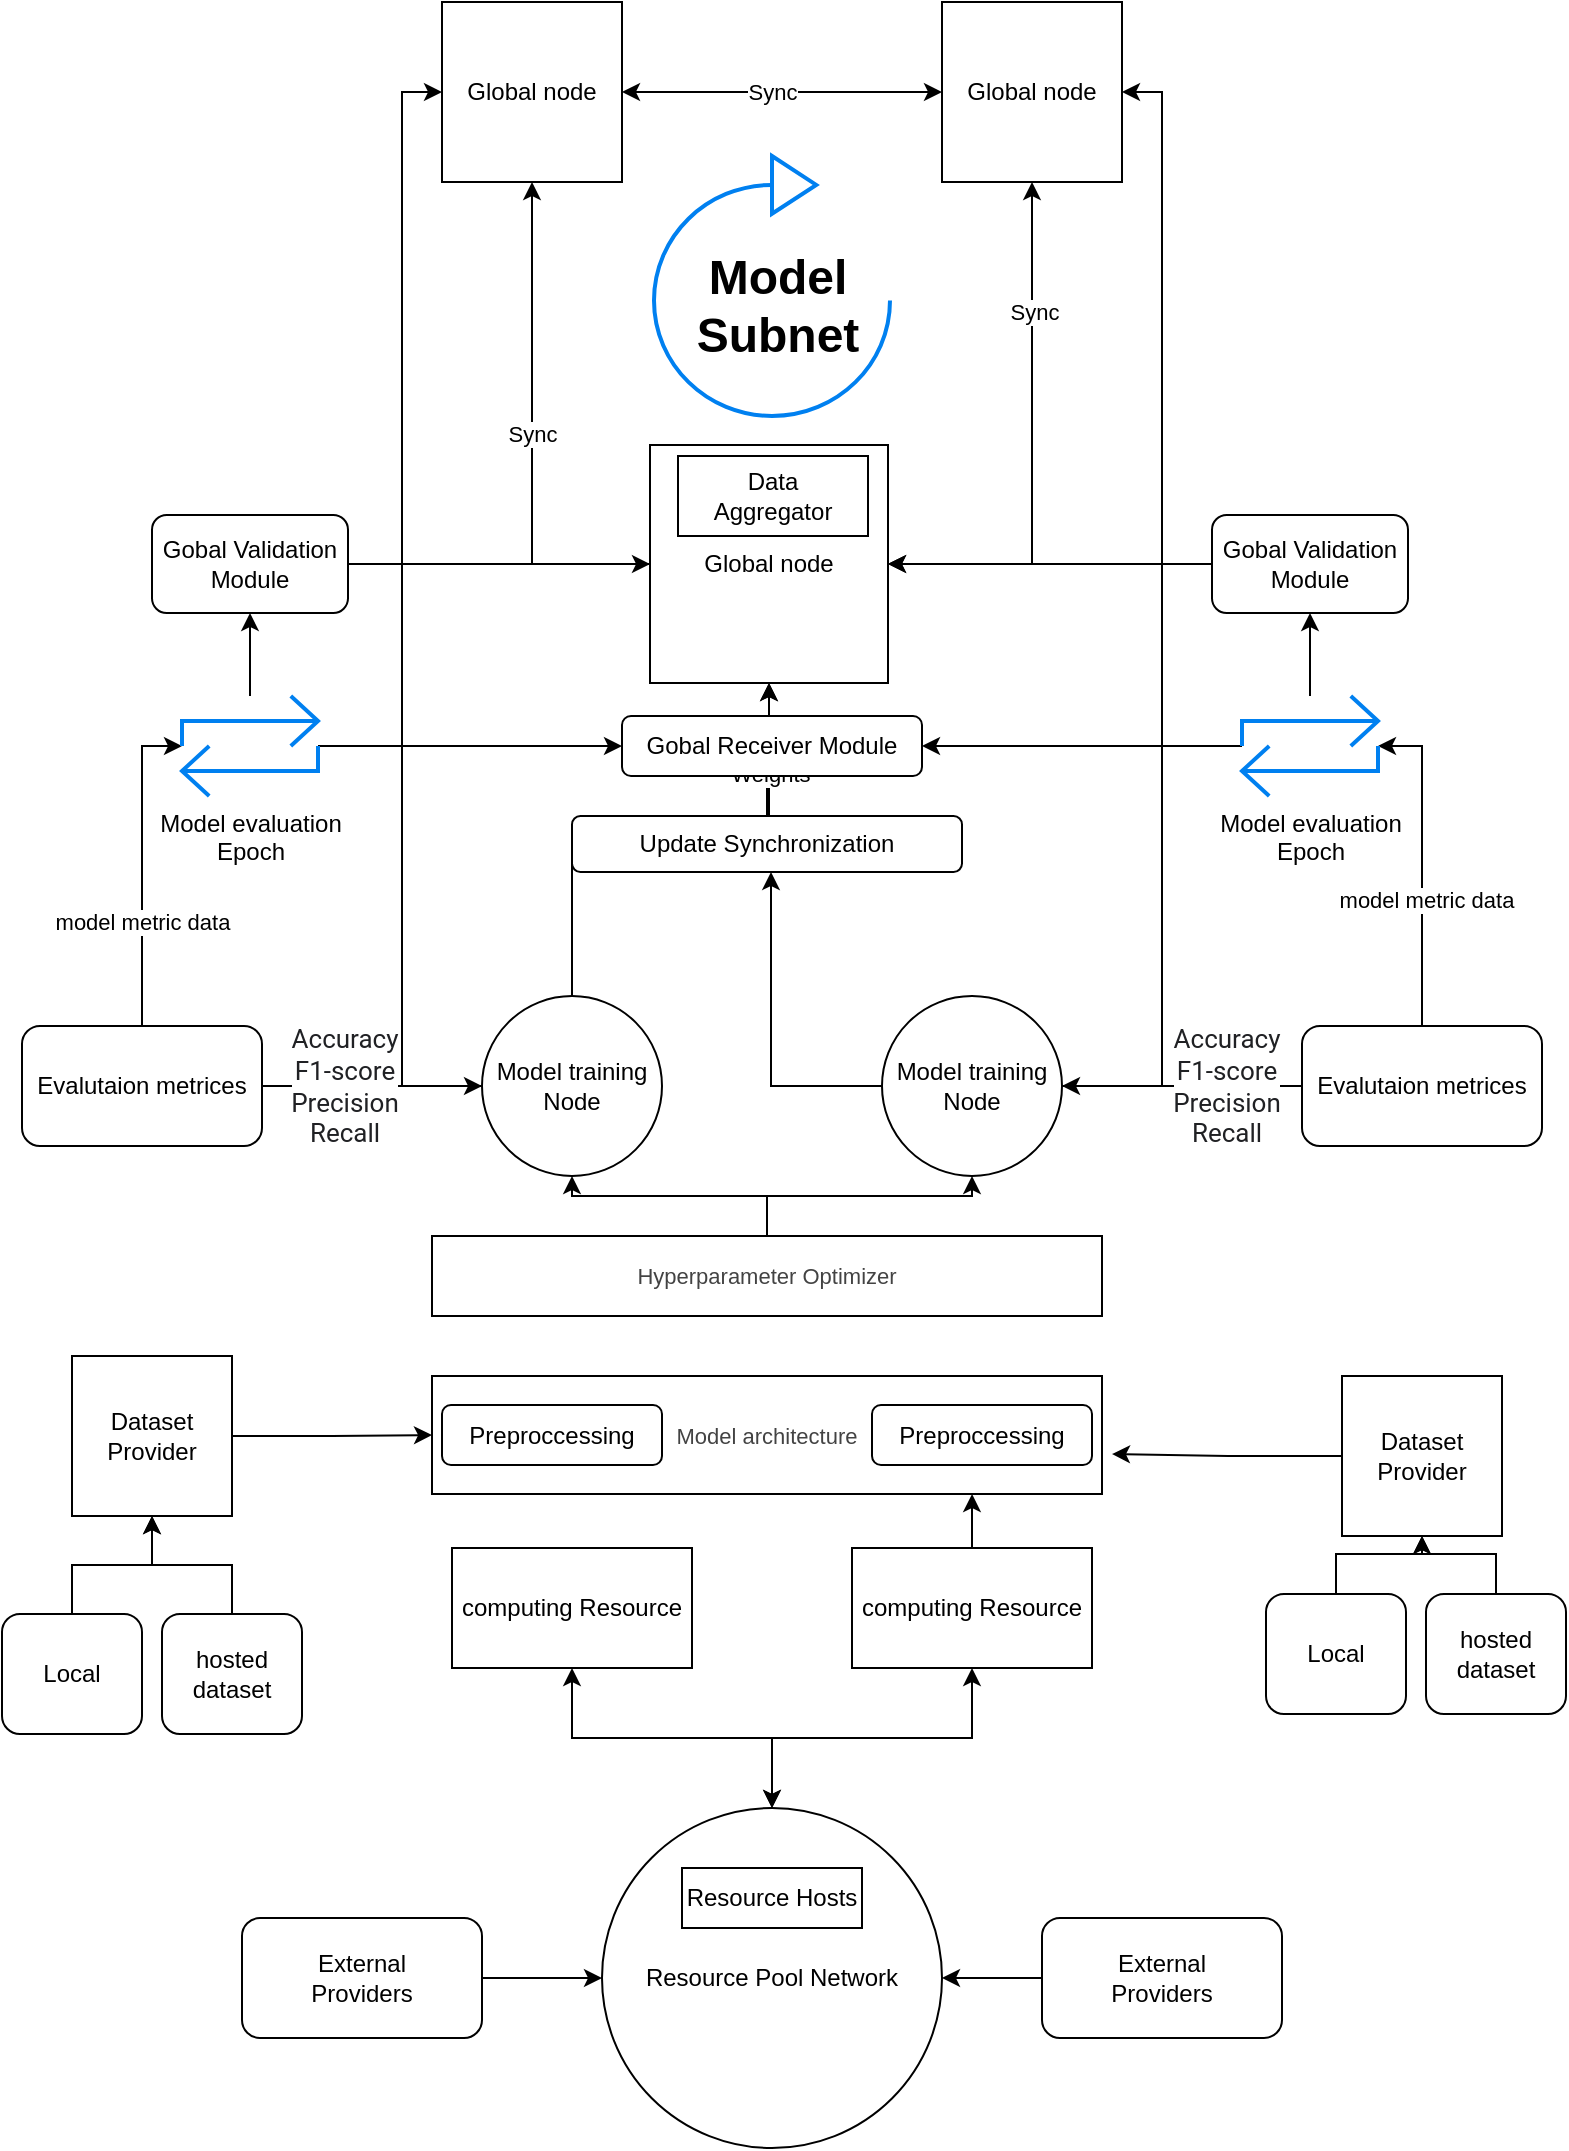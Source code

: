 <mxfile version="24.7.17">
  <diagram name="Page-1" id="ncs8VlS2n46850DcymfN">
    <mxGraphModel dx="1872" dy="948" grid="1" gridSize="10" guides="1" tooltips="1" connect="1" arrows="1" fold="1" page="1" pageScale="1" pageWidth="850" pageHeight="1100" math="0" shadow="0">
      <root>
        <mxCell id="0" />
        <mxCell id="1" parent="0" />
        <mxCell id="263Iciea_L3yjGNQv3Hv-1" style="edgeStyle=orthogonalEdgeStyle;rounded=0;orthogonalLoop=1;jettySize=auto;html=1;" edge="1" parent="1" source="263Iciea_L3yjGNQv3Hv-2">
          <mxGeometry relative="1" as="geometry">
            <mxPoint x="200.0" y="354" as="targetPoint" />
          </mxGeometry>
        </mxCell>
        <mxCell id="263Iciea_L3yjGNQv3Hv-2" value="Global node" style="whiteSpace=wrap;html=1;aspect=fixed;" vertex="1" parent="1">
          <mxGeometry x="364" y="294.5" width="119" height="119" as="geometry" />
        </mxCell>
        <mxCell id="263Iciea_L3yjGNQv3Hv-3" style="edgeStyle=orthogonalEdgeStyle;rounded=0;orthogonalLoop=1;jettySize=auto;html=1;entryX=1;entryY=0.5;entryDx=0;entryDy=0;startArrow=classic;startFill=1;" edge="1" parent="1" source="263Iciea_L3yjGNQv3Hv-4" target="263Iciea_L3yjGNQv3Hv-2">
          <mxGeometry relative="1" as="geometry">
            <Array as="points">
              <mxPoint x="555" y="354" />
            </Array>
          </mxGeometry>
        </mxCell>
        <mxCell id="263Iciea_L3yjGNQv3Hv-4" value="Global node" style="whiteSpace=wrap;html=1;aspect=fixed;" vertex="1" parent="1">
          <mxGeometry x="510" y="73" width="90" height="90" as="geometry" />
        </mxCell>
        <mxCell id="263Iciea_L3yjGNQv3Hv-5" style="edgeStyle=orthogonalEdgeStyle;rounded=0;orthogonalLoop=1;jettySize=auto;html=1;entryX=0;entryY=0.5;entryDx=0;entryDy=0;startArrow=classic;startFill=1;" edge="1" parent="1" source="263Iciea_L3yjGNQv3Hv-8" target="263Iciea_L3yjGNQv3Hv-2">
          <mxGeometry relative="1" as="geometry">
            <Array as="points">
              <mxPoint x="305" y="354" />
            </Array>
          </mxGeometry>
        </mxCell>
        <mxCell id="263Iciea_L3yjGNQv3Hv-6" style="edgeStyle=orthogonalEdgeStyle;rounded=0;orthogonalLoop=1;jettySize=auto;html=1;startArrow=classic;startFill=1;" edge="1" parent="1" source="263Iciea_L3yjGNQv3Hv-8" target="263Iciea_L3yjGNQv3Hv-4">
          <mxGeometry relative="1" as="geometry" />
        </mxCell>
        <mxCell id="263Iciea_L3yjGNQv3Hv-7" value="Sync" style="edgeLabel;html=1;align=center;verticalAlign=middle;resizable=0;points=[];" vertex="1" connectable="0" parent="263Iciea_L3yjGNQv3Hv-6">
          <mxGeometry x="0.082" y="4" relative="1" as="geometry">
            <mxPoint x="-12" y="4" as="offset" />
          </mxGeometry>
        </mxCell>
        <mxCell id="263Iciea_L3yjGNQv3Hv-8" value="Global node" style="whiteSpace=wrap;html=1;aspect=fixed;" vertex="1" parent="1">
          <mxGeometry x="260" y="73" width="90" height="90" as="geometry" />
        </mxCell>
        <mxCell id="263Iciea_L3yjGNQv3Hv-9" value="&lt;h1 style=&quot;margin-top: 0px;&quot;&gt;Model Subnet&lt;/h1&gt;" style="text;html=1;whiteSpace=wrap;overflow=hidden;rounded=0;align=center;" vertex="1" parent="1">
          <mxGeometry x="373" y="190" width="110" height="70" as="geometry" />
        </mxCell>
        <mxCell id="263Iciea_L3yjGNQv3Hv-10" value="Sync" style="edgeLabel;html=1;align=center;verticalAlign=middle;resizable=0;points=[];" vertex="1" connectable="0" parent="1">
          <mxGeometry x="440" y="143" as="geometry">
            <mxPoint x="116" y="85" as="offset" />
          </mxGeometry>
        </mxCell>
        <mxCell id="263Iciea_L3yjGNQv3Hv-11" value="Sync" style="edgeLabel;html=1;align=center;verticalAlign=middle;resizable=0;points=[];" vertex="1" connectable="0" parent="1">
          <mxGeometry x="305" y="289" as="geometry" />
        </mxCell>
        <mxCell id="263Iciea_L3yjGNQv3Hv-12" style="edgeStyle=orthogonalEdgeStyle;rounded=0;orthogonalLoop=1;jettySize=auto;html=1;" edge="1" parent="1" source="263Iciea_L3yjGNQv3Hv-14" target="263Iciea_L3yjGNQv3Hv-2">
          <mxGeometry relative="1" as="geometry" />
        </mxCell>
        <mxCell id="263Iciea_L3yjGNQv3Hv-13" style="edgeStyle=orthogonalEdgeStyle;rounded=0;orthogonalLoop=1;jettySize=auto;html=1;entryX=0;entryY=0.5;entryDx=0;entryDy=0;" edge="1" parent="1" source="263Iciea_L3yjGNQv3Hv-14" target="263Iciea_L3yjGNQv3Hv-8">
          <mxGeometry relative="1" as="geometry">
            <Array as="points">
              <mxPoint x="240" y="615" />
              <mxPoint x="240" y="118" />
            </Array>
          </mxGeometry>
        </mxCell>
        <mxCell id="263Iciea_L3yjGNQv3Hv-14" value="Model training&lt;div&gt;Node&lt;/div&gt;" style="ellipse;whiteSpace=wrap;html=1;aspect=fixed;" vertex="1" parent="1">
          <mxGeometry x="280" y="570" width="90" height="90" as="geometry" />
        </mxCell>
        <mxCell id="263Iciea_L3yjGNQv3Hv-15" style="edgeStyle=orthogonalEdgeStyle;rounded=0;orthogonalLoop=1;jettySize=auto;html=1;entryX=0.5;entryY=1;entryDx=0;entryDy=0;" edge="1" parent="1" source="263Iciea_L3yjGNQv3Hv-52" target="263Iciea_L3yjGNQv3Hv-2">
          <mxGeometry relative="1" as="geometry" />
        </mxCell>
        <mxCell id="263Iciea_L3yjGNQv3Hv-16" value="Weights" style="edgeLabel;html=1;align=center;verticalAlign=middle;resizable=0;points=[];" vertex="1" connectable="0" parent="263Iciea_L3yjGNQv3Hv-15">
          <mxGeometry x="0.742" relative="1" as="geometry">
            <mxPoint y="37" as="offset" />
          </mxGeometry>
        </mxCell>
        <mxCell id="263Iciea_L3yjGNQv3Hv-17" style="edgeStyle=orthogonalEdgeStyle;rounded=0;orthogonalLoop=1;jettySize=auto;html=1;entryX=1;entryY=0.5;entryDx=0;entryDy=0;" edge="1" parent="1" source="263Iciea_L3yjGNQv3Hv-19" target="263Iciea_L3yjGNQv3Hv-4">
          <mxGeometry relative="1" as="geometry">
            <Array as="points">
              <mxPoint x="620" y="615" />
              <mxPoint x="620" y="118" />
            </Array>
          </mxGeometry>
        </mxCell>
        <mxCell id="263Iciea_L3yjGNQv3Hv-18" style="edgeStyle=orthogonalEdgeStyle;rounded=0;orthogonalLoop=1;jettySize=auto;html=1;entryX=0.5;entryY=1;entryDx=0;entryDy=0;" edge="1" parent="1">
          <mxGeometry relative="1" as="geometry">
            <mxPoint x="482" y="615" as="sourcePoint" />
            <mxPoint x="424.5" y="508" as="targetPoint" />
            <Array as="points">
              <mxPoint x="425" y="615" />
            </Array>
          </mxGeometry>
        </mxCell>
        <mxCell id="263Iciea_L3yjGNQv3Hv-19" value="Model training&lt;div&gt;Node&lt;/div&gt;" style="ellipse;whiteSpace=wrap;html=1;aspect=fixed;" vertex="1" parent="1">
          <mxGeometry x="480" y="570" width="90" height="90" as="geometry" />
        </mxCell>
        <mxCell id="263Iciea_L3yjGNQv3Hv-20" value="computing Resource" style="rounded=0;whiteSpace=wrap;html=1;" vertex="1" parent="1">
          <mxGeometry x="265" y="846" width="120" height="60" as="geometry" />
        </mxCell>
        <mxCell id="263Iciea_L3yjGNQv3Hv-21" value="computing Resource" style="rounded=0;whiteSpace=wrap;html=1;" vertex="1" parent="1">
          <mxGeometry x="465" y="846" width="120" height="60" as="geometry" />
        </mxCell>
        <mxCell id="263Iciea_L3yjGNQv3Hv-22" style="edgeStyle=orthogonalEdgeStyle;rounded=0;orthogonalLoop=1;jettySize=auto;html=1;entryX=0.5;entryY=1;entryDx=0;entryDy=0;startArrow=classic;startFill=1;" edge="1" parent="1" source="263Iciea_L3yjGNQv3Hv-24" target="263Iciea_L3yjGNQv3Hv-21">
          <mxGeometry relative="1" as="geometry" />
        </mxCell>
        <mxCell id="263Iciea_L3yjGNQv3Hv-23" style="edgeStyle=orthogonalEdgeStyle;rounded=0;orthogonalLoop=1;jettySize=auto;html=1;entryX=0.5;entryY=1;entryDx=0;entryDy=0;startArrow=classic;startFill=1;" edge="1" parent="1" source="263Iciea_L3yjGNQv3Hv-24" target="263Iciea_L3yjGNQv3Hv-20">
          <mxGeometry relative="1" as="geometry" />
        </mxCell>
        <mxCell id="263Iciea_L3yjGNQv3Hv-24" value="Resource Pool Network" style="ellipse;whiteSpace=wrap;html=1;aspect=fixed;" vertex="1" parent="1">
          <mxGeometry x="340" y="976" width="170" height="170" as="geometry" />
        </mxCell>
        <mxCell id="263Iciea_L3yjGNQv3Hv-25" value="" style="edgeStyle=orthogonalEdgeStyle;rounded=0;orthogonalLoop=1;jettySize=auto;html=1;" edge="1" parent="1" source="263Iciea_L3yjGNQv3Hv-26" target="263Iciea_L3yjGNQv3Hv-24">
          <mxGeometry relative="1" as="geometry" />
        </mxCell>
        <mxCell id="263Iciea_L3yjGNQv3Hv-26" value="External &lt;br&gt;Providers" style="rounded=1;whiteSpace=wrap;html=1;" vertex="1" parent="1">
          <mxGeometry x="160" y="1031" width="120" height="60" as="geometry" />
        </mxCell>
        <mxCell id="263Iciea_L3yjGNQv3Hv-27" value="" style="edgeStyle=orthogonalEdgeStyle;rounded=0;orthogonalLoop=1;jettySize=auto;html=1;" edge="1" parent="1" source="263Iciea_L3yjGNQv3Hv-28" target="263Iciea_L3yjGNQv3Hv-24">
          <mxGeometry relative="1" as="geometry" />
        </mxCell>
        <mxCell id="263Iciea_L3yjGNQv3Hv-28" value="External&lt;br&gt;Providers" style="rounded=1;whiteSpace=wrap;html=1;" vertex="1" parent="1">
          <mxGeometry x="560" y="1031" width="120" height="60" as="geometry" />
        </mxCell>
        <mxCell id="263Iciea_L3yjGNQv3Hv-29" value="Resource Hosts" style="rounded=0;whiteSpace=wrap;html=1;" vertex="1" parent="1">
          <mxGeometry x="380" y="1006" width="90" height="30" as="geometry" />
        </mxCell>
        <mxCell id="263Iciea_L3yjGNQv3Hv-30" style="edgeStyle=orthogonalEdgeStyle;rounded=0;orthogonalLoop=1;jettySize=auto;html=1;entryX=0;entryY=0.5;entryDx=0;entryDy=0;" edge="1" parent="1" source="263Iciea_L3yjGNQv3Hv-32" target="263Iciea_L3yjGNQv3Hv-14">
          <mxGeometry relative="1" as="geometry" />
        </mxCell>
        <mxCell id="263Iciea_L3yjGNQv3Hv-31" value="&lt;div&gt;&lt;span style=&quot;color: rgb(32, 33, 36); font-family: Roboto, arial, sans-serif; font-size: 13px; text-align: left; white-space: pre-wrap;&quot;&gt;Accuracy&lt;br/&gt;F1-score&lt;br/&gt;Precision&lt;br/&gt;Recall&lt;/span&gt;&lt;br&gt;&lt;/div&gt;" style="edgeLabel;html=1;align=center;verticalAlign=middle;resizable=0;points=[];" vertex="1" connectable="0" parent="263Iciea_L3yjGNQv3Hv-30">
          <mxGeometry x="-0.23" y="-2" relative="1" as="geometry">
            <mxPoint x="-2" y="-2" as="offset" />
          </mxGeometry>
        </mxCell>
        <mxCell id="263Iciea_L3yjGNQv3Hv-32" value="Evalutaion metrices" style="rounded=1;whiteSpace=wrap;html=1;" vertex="1" parent="1">
          <mxGeometry x="50" y="585" width="120" height="60" as="geometry" />
        </mxCell>
        <mxCell id="263Iciea_L3yjGNQv3Hv-33" style="edgeStyle=orthogonalEdgeStyle;rounded=0;orthogonalLoop=1;jettySize=auto;html=1;entryX=1;entryY=0.5;entryDx=0;entryDy=0;" edge="1" parent="1" source="263Iciea_L3yjGNQv3Hv-36" target="263Iciea_L3yjGNQv3Hv-19">
          <mxGeometry relative="1" as="geometry" />
        </mxCell>
        <mxCell id="263Iciea_L3yjGNQv3Hv-34" value="&lt;span style=&quot;color: rgb(32, 33, 36); font-family: Roboto, arial, sans-serif; font-size: 13px; text-align: left; white-space: pre-wrap;&quot;&gt;Accuracy&lt;/span&gt;&lt;span style=&quot;color: rgb(32, 33, 36); font-family: Roboto, arial, sans-serif; font-size: 13px; text-align: left; white-space: pre-wrap;&quot;&gt;&lt;br/&gt;&lt;/span&gt;&lt;span style=&quot;color: rgb(32, 33, 36); font-family: Roboto, arial, sans-serif; font-size: 13px; text-align: left; white-space: pre-wrap;&quot;&gt;F1-score&lt;/span&gt;&lt;span style=&quot;color: rgb(32, 33, 36); font-family: Roboto, arial, sans-serif; font-size: 13px; text-align: left; white-space: pre-wrap;&quot;&gt;&lt;br/&gt;&lt;/span&gt;&lt;span style=&quot;color: rgb(32, 33, 36); font-family: Roboto, arial, sans-serif; font-size: 13px; text-align: left; white-space: pre-wrap;&quot;&gt;Precision&lt;/span&gt;&lt;span style=&quot;color: rgb(32, 33, 36); font-family: Roboto, arial, sans-serif; font-size: 13px; text-align: left; white-space: pre-wrap;&quot;&gt;&lt;br/&gt;&lt;/span&gt;&lt;span style=&quot;color: rgb(32, 33, 36); font-family: Roboto, arial, sans-serif; font-size: 13px; text-align: left; white-space: pre-wrap;&quot;&gt;Recall&lt;/span&gt;" style="edgeLabel;html=1;align=center;verticalAlign=middle;resizable=0;points=[];" vertex="1" connectable="0" parent="263Iciea_L3yjGNQv3Hv-33">
          <mxGeometry x="-0.369" relative="1" as="geometry">
            <mxPoint as="offset" />
          </mxGeometry>
        </mxCell>
        <mxCell id="263Iciea_L3yjGNQv3Hv-35" style="edgeStyle=orthogonalEdgeStyle;rounded=0;orthogonalLoop=1;jettySize=auto;html=1;entryX=1;entryY=0.5;entryDx=0;entryDy=0;" edge="1" parent="1" source="263Iciea_L3yjGNQv3Hv-59" target="263Iciea_L3yjGNQv3Hv-37">
          <mxGeometry relative="1" as="geometry">
            <Array as="points" />
          </mxGeometry>
        </mxCell>
        <mxCell id="263Iciea_L3yjGNQv3Hv-36" value="Evalutaion metrices" style="rounded=1;whiteSpace=wrap;html=1;" vertex="1" parent="1">
          <mxGeometry x="690" y="585" width="120" height="60" as="geometry" />
        </mxCell>
        <mxCell id="263Iciea_L3yjGNQv3Hv-37" value="Gobal Receiver Module" style="rounded=1;whiteSpace=wrap;html=1;" vertex="1" parent="1">
          <mxGeometry x="350" y="430" width="150" height="30" as="geometry" />
        </mxCell>
        <mxCell id="263Iciea_L3yjGNQv3Hv-38" value="&lt;span id=&quot;docs-internal-guid-6943a75f-7fff-e89c-d8d8-6e341c577ea2&quot;&gt;&lt;span style=&quot;font-family: Arial, sans-serif; color: rgb(67, 67, 67); background-color: transparent; font-variant-numeric: normal; font-variant-east-asian: normal; font-variant-alternates: normal; font-variant-position: normal; vertical-align: baseline; white-space-collapse: preserve;&quot;&gt;&lt;font style=&quot;font-size: 11px;&quot;&gt;Model architecture&lt;/font&gt;&lt;/span&gt;&lt;/span&gt;" style="rounded=0;whiteSpace=wrap;html=1;" vertex="1" parent="1">
          <mxGeometry x="255" y="760" width="335" height="59" as="geometry" />
        </mxCell>
        <mxCell id="263Iciea_L3yjGNQv3Hv-39" value="" style="edgeStyle=orthogonalEdgeStyle;rounded=0;orthogonalLoop=1;jettySize=auto;html=1;" edge="1" parent="1" source="263Iciea_L3yjGNQv3Hv-21">
          <mxGeometry relative="1" as="geometry">
            <mxPoint x="525" y="846" as="sourcePoint" />
            <mxPoint x="525.027" y="819" as="targetPoint" />
          </mxGeometry>
        </mxCell>
        <mxCell id="263Iciea_L3yjGNQv3Hv-40" value="" style="edgeStyle=orthogonalEdgeStyle;rounded=0;orthogonalLoop=1;jettySize=auto;html=1;" edge="1" parent="1" source="263Iciea_L3yjGNQv3Hv-41" target="263Iciea_L3yjGNQv3Hv-38">
          <mxGeometry relative="1" as="geometry" />
        </mxCell>
        <mxCell id="263Iciea_L3yjGNQv3Hv-41" value="Dataset&lt;br&gt;Provider" style="whiteSpace=wrap;html=1;aspect=fixed;" vertex="1" parent="1">
          <mxGeometry x="75" y="750" width="80" height="80" as="geometry" />
        </mxCell>
        <mxCell id="263Iciea_L3yjGNQv3Hv-42" value="" style="edgeStyle=orthogonalEdgeStyle;rounded=0;orthogonalLoop=1;jettySize=auto;html=1;" edge="1" parent="1" source="263Iciea_L3yjGNQv3Hv-43">
          <mxGeometry relative="1" as="geometry">
            <mxPoint x="595" y="799" as="targetPoint" />
          </mxGeometry>
        </mxCell>
        <mxCell id="263Iciea_L3yjGNQv3Hv-43" value="Dataset&lt;br&gt;Provider" style="whiteSpace=wrap;html=1;aspect=fixed;" vertex="1" parent="1">
          <mxGeometry x="710" y="760" width="80" height="80" as="geometry" />
        </mxCell>
        <mxCell id="263Iciea_L3yjGNQv3Hv-44" style="edgeStyle=orthogonalEdgeStyle;rounded=0;orthogonalLoop=1;jettySize=auto;html=1;entryX=0.5;entryY=1;entryDx=0;entryDy=0;" edge="1" parent="1" source="263Iciea_L3yjGNQv3Hv-45" target="263Iciea_L3yjGNQv3Hv-41">
          <mxGeometry relative="1" as="geometry" />
        </mxCell>
        <mxCell id="263Iciea_L3yjGNQv3Hv-45" value="Local" style="rounded=1;whiteSpace=wrap;html=1;" vertex="1" parent="1">
          <mxGeometry x="40" y="879" width="70" height="60" as="geometry" />
        </mxCell>
        <mxCell id="263Iciea_L3yjGNQv3Hv-46" style="edgeStyle=orthogonalEdgeStyle;rounded=0;orthogonalLoop=1;jettySize=auto;html=1;entryX=0.5;entryY=1;entryDx=0;entryDy=0;" edge="1" parent="1" source="263Iciea_L3yjGNQv3Hv-47" target="263Iciea_L3yjGNQv3Hv-41">
          <mxGeometry relative="1" as="geometry" />
        </mxCell>
        <mxCell id="263Iciea_L3yjGNQv3Hv-47" value="hosted dataset" style="rounded=1;whiteSpace=wrap;html=1;" vertex="1" parent="1">
          <mxGeometry x="120" y="879" width="70" height="60" as="geometry" />
        </mxCell>
        <mxCell id="263Iciea_L3yjGNQv3Hv-48" style="edgeStyle=orthogonalEdgeStyle;rounded=0;orthogonalLoop=1;jettySize=auto;html=1;" edge="1" parent="1" source="263Iciea_L3yjGNQv3Hv-49" target="263Iciea_L3yjGNQv3Hv-43">
          <mxGeometry relative="1" as="geometry" />
        </mxCell>
        <mxCell id="263Iciea_L3yjGNQv3Hv-49" value="Local" style="rounded=1;whiteSpace=wrap;html=1;" vertex="1" parent="1">
          <mxGeometry x="672" y="869" width="70" height="60" as="geometry" />
        </mxCell>
        <mxCell id="263Iciea_L3yjGNQv3Hv-50" style="edgeStyle=orthogonalEdgeStyle;rounded=0;orthogonalLoop=1;jettySize=auto;html=1;entryX=0.5;entryY=1;entryDx=0;entryDy=0;" edge="1" parent="1" source="263Iciea_L3yjGNQv3Hv-51" target="263Iciea_L3yjGNQv3Hv-43">
          <mxGeometry relative="1" as="geometry" />
        </mxCell>
        <mxCell id="263Iciea_L3yjGNQv3Hv-51" value="hosted dataset" style="rounded=1;whiteSpace=wrap;html=1;" vertex="1" parent="1">
          <mxGeometry x="752" y="869" width="70" height="60" as="geometry" />
        </mxCell>
        <mxCell id="263Iciea_L3yjGNQv3Hv-52" value="Update Synchronization" style="rounded=1;whiteSpace=wrap;html=1;" vertex="1" parent="1">
          <mxGeometry x="325" y="480" width="195" height="28" as="geometry" />
        </mxCell>
        <mxCell id="263Iciea_L3yjGNQv3Hv-53" style="edgeStyle=orthogonalEdgeStyle;rounded=0;orthogonalLoop=1;jettySize=auto;html=1;entryX=0.5;entryY=1;entryDx=0;entryDy=0;" edge="1" parent="1" source="263Iciea_L3yjGNQv3Hv-55" target="263Iciea_L3yjGNQv3Hv-14">
          <mxGeometry relative="1" as="geometry" />
        </mxCell>
        <mxCell id="263Iciea_L3yjGNQv3Hv-54" style="edgeStyle=orthogonalEdgeStyle;rounded=0;orthogonalLoop=1;jettySize=auto;html=1;entryX=0.5;entryY=1;entryDx=0;entryDy=0;" edge="1" parent="1" source="263Iciea_L3yjGNQv3Hv-55" target="263Iciea_L3yjGNQv3Hv-19">
          <mxGeometry relative="1" as="geometry" />
        </mxCell>
        <mxCell id="263Iciea_L3yjGNQv3Hv-55" value="&lt;span style=&quot;color: rgb(67, 67, 67); font-family: Arial, sans-serif; font-size: 11px; white-space-collapse: preserve;&quot;&gt;Hyperparameter Optimizer&lt;/span&gt;" style="rounded=0;whiteSpace=wrap;html=1;" vertex="1" parent="1">
          <mxGeometry x="255" y="690" width="335" height="40" as="geometry" />
        </mxCell>
        <mxCell id="263Iciea_L3yjGNQv3Hv-56" value="" style="edgeStyle=orthogonalEdgeStyle;rounded=0;orthogonalLoop=1;jettySize=auto;html=1;entryX=1;entryY=0.5;entryDx=0;entryDy=0;" edge="1" parent="1" source="263Iciea_L3yjGNQv3Hv-36" target="263Iciea_L3yjGNQv3Hv-59">
          <mxGeometry relative="1" as="geometry">
            <mxPoint x="750" y="585" as="sourcePoint" />
            <mxPoint x="500" y="445" as="targetPoint" />
            <Array as="points">
              <mxPoint x="750" y="445" />
            </Array>
          </mxGeometry>
        </mxCell>
        <mxCell id="263Iciea_L3yjGNQv3Hv-57" value="model metric data" style="edgeLabel;html=1;align=center;verticalAlign=middle;resizable=0;points=[];" vertex="1" connectable="0" parent="263Iciea_L3yjGNQv3Hv-56">
          <mxGeometry x="-0.218" y="-2" relative="1" as="geometry">
            <mxPoint as="offset" />
          </mxGeometry>
        </mxCell>
        <mxCell id="263Iciea_L3yjGNQv3Hv-58" value="" style="edgeStyle=orthogonalEdgeStyle;rounded=0;orthogonalLoop=1;jettySize=auto;html=1;" edge="1" parent="1" source="263Iciea_L3yjGNQv3Hv-59" target="263Iciea_L3yjGNQv3Hv-67">
          <mxGeometry relative="1" as="geometry" />
        </mxCell>
        <mxCell id="263Iciea_L3yjGNQv3Hv-59" value="Model evaluation &lt;br&gt;Epoch" style="html=1;verticalLabelPosition=bottom;align=center;labelBackgroundColor=#ffffff;verticalAlign=top;strokeWidth=2;strokeColor=#0080F0;shadow=0;dashed=0;shape=mxgraph.ios7.icons.repeat;pointerEvents=1" vertex="1" parent="1">
          <mxGeometry x="660" y="420" width="68" height="50" as="geometry" />
        </mxCell>
        <mxCell id="263Iciea_L3yjGNQv3Hv-60" value="" style="edgeStyle=orthogonalEdgeStyle;rounded=0;orthogonalLoop=1;jettySize=auto;html=1;entryX=0;entryY=0.5;entryDx=0;entryDy=0;" edge="1" parent="1" source="263Iciea_L3yjGNQv3Hv-32" target="263Iciea_L3yjGNQv3Hv-64">
          <mxGeometry relative="1" as="geometry">
            <mxPoint x="110" y="585" as="sourcePoint" />
            <mxPoint x="350" y="445" as="targetPoint" />
            <Array as="points" />
          </mxGeometry>
        </mxCell>
        <mxCell id="263Iciea_L3yjGNQv3Hv-61" value="model metric data" style="edgeLabel;html=1;align=center;verticalAlign=middle;resizable=0;points=[];" vertex="1" connectable="0" parent="263Iciea_L3yjGNQv3Hv-60">
          <mxGeometry x="-0.344" relative="1" as="geometry">
            <mxPoint as="offset" />
          </mxGeometry>
        </mxCell>
        <mxCell id="263Iciea_L3yjGNQv3Hv-62" style="edgeStyle=orthogonalEdgeStyle;rounded=0;orthogonalLoop=1;jettySize=auto;html=1;" edge="1" parent="1" source="263Iciea_L3yjGNQv3Hv-64" target="263Iciea_L3yjGNQv3Hv-37">
          <mxGeometry relative="1" as="geometry" />
        </mxCell>
        <mxCell id="263Iciea_L3yjGNQv3Hv-63" value="" style="edgeStyle=orthogonalEdgeStyle;rounded=0;orthogonalLoop=1;jettySize=auto;html=1;" edge="1" parent="1" source="263Iciea_L3yjGNQv3Hv-64" target="263Iciea_L3yjGNQv3Hv-65">
          <mxGeometry relative="1" as="geometry" />
        </mxCell>
        <mxCell id="263Iciea_L3yjGNQv3Hv-64" value="Model evaluation &lt;br&gt;Epoch" style="html=1;verticalLabelPosition=bottom;align=center;labelBackgroundColor=#ffffff;verticalAlign=top;strokeWidth=2;strokeColor=#0080F0;shadow=0;dashed=0;shape=mxgraph.ios7.icons.repeat;pointerEvents=1" vertex="1" parent="1">
          <mxGeometry x="130" y="420" width="68" height="50" as="geometry" />
        </mxCell>
        <mxCell id="263Iciea_L3yjGNQv3Hv-65" value="Gobal Validation Module" style="rounded=1;whiteSpace=wrap;html=1;" vertex="1" parent="1">
          <mxGeometry x="115" y="329.5" width="98" height="49" as="geometry" />
        </mxCell>
        <mxCell id="263Iciea_L3yjGNQv3Hv-66" style="edgeStyle=orthogonalEdgeStyle;rounded=0;orthogonalLoop=1;jettySize=auto;html=1;" edge="1" parent="1" source="263Iciea_L3yjGNQv3Hv-67" target="263Iciea_L3yjGNQv3Hv-2">
          <mxGeometry relative="1" as="geometry" />
        </mxCell>
        <mxCell id="263Iciea_L3yjGNQv3Hv-67" value="Gobal Validation Module" style="rounded=1;whiteSpace=wrap;html=1;" vertex="1" parent="1">
          <mxGeometry x="645" y="329.5" width="98" height="49" as="geometry" />
        </mxCell>
        <mxCell id="263Iciea_L3yjGNQv3Hv-68" value="Data &lt;br&gt;Aggregator" style="rounded=0;whiteSpace=wrap;html=1;" vertex="1" parent="1">
          <mxGeometry x="378" y="300" width="95" height="40" as="geometry" />
        </mxCell>
        <mxCell id="263Iciea_L3yjGNQv3Hv-69" value="Preproccessing" style="rounded=1;whiteSpace=wrap;html=1;" vertex="1" parent="1">
          <mxGeometry x="475" y="774.5" width="110" height="30" as="geometry" />
        </mxCell>
        <mxCell id="263Iciea_L3yjGNQv3Hv-70" value="Preproccessing" style="rounded=1;whiteSpace=wrap;html=1;" vertex="1" parent="1">
          <mxGeometry x="260" y="774.5" width="110" height="30" as="geometry" />
        </mxCell>
        <mxCell id="263Iciea_L3yjGNQv3Hv-71" value="" style="html=1;verticalLabelPosition=bottom;align=center;labelBackgroundColor=#ffffff;verticalAlign=top;strokeWidth=2;strokeColor=#0080F0;shadow=0;dashed=0;shape=mxgraph.ios7.icons.reload;" vertex="1" parent="1">
          <mxGeometry x="366" y="150" width="118" height="130" as="geometry" />
        </mxCell>
      </root>
    </mxGraphModel>
  </diagram>
</mxfile>

